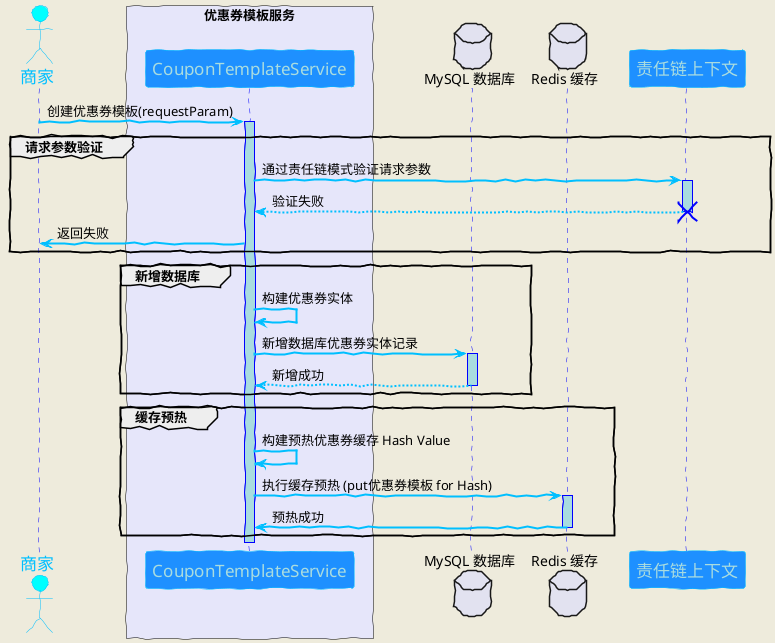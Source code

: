 @startuml
skinparam actorBorderColor Black
skinparam actorBackgroundColor LightSteelBlue
skinparam participantBorderColor Black
skinparam participantBackgroundColor White
skinparam sequenceArrowThickness 2
skinparam sequenceArrowColor DarkSlateGray
skinparam sequenceParticipantPadding 15
skinparam sequenceBoxBorderColor Black
skinparam sequenceBoxBackgroundColor #F0F8FF
skinparam participantFontSize 14
skinparam actorFontSize 14
skinparam noteBackgroundColor #FFFFE0
skinparam noteBorderColor Black
skinparam boxBackgroundColor #F0FFFF
skinparam boxBorderColor Black
skinparam handwritten true
skinparam backgroundColor #EEEBDC

skinparam sequence {
ArrowColor DeepSkyBlue
ActorBorderColor DeepSkyBlue
LifeLineBorderColor blue
LifeLineBackgroundColor #A9DCDF

ParticipantBorderColor DeepSkyBlue
ParticipantBackgroundColor DodgerBlue
ParticipantFontName Impact
ParticipantFontSize 17
ParticipantFontColor #A9DCDF

ActorBackgroundColor aqua
ActorFontColor DeepSkyBlue
ActorFontSize 17
ActorFontName Aapex
}

actor 商家

box "优惠券模板服务" #E6E6FA
participant "CouponTemplateService" as 服务
end box

database "MySQL 数据库" as 数据库操作
database "Redis 缓存" as 缓存操作

participant "责任链上下文" as 责任链
skinparam participant {
    BackgroundColor #E6FFE6
    BorderColor Black
    FontSize 14
    FontColor Black
    BorderThickness 2
}
note right of 责任链
end note


商家 -> 服务 : 创建优惠券模板(requestParam)
activate 服务

group 请求参数验证
    skinparam groupBorderColor #D0F0C0
    skinparam groupBackgroundColor #E6F8E0
    服务 -> 责任链  : 通过责任链模式验证请求参数
    activate 责任链
    责任链 --> 服务 : 验证失败
    destroy 责任链
    服务 -> 商家 : 返回失败
end group

group 新增数据库

    skinparam groupBorderColor #F0E6FF
    skinparam groupBackgroundColor #F8E6FF
    activate 服务
    服务 -> 服务 : 构建优惠券实体
    服务 -> 数据库操作 : 新增数据库优惠券实体记录
    activate 数据库操作
    数据库操作 --> 服务 : 新增成功
    deactivate 数据库操作
end group

group 缓存预热
    skinparam groupBorderColor #E6F0F8
    skinparam groupBackgroundColor #E6F8F8
    服务 -> 服务 : 构建预热优惠券缓存 Hash Value
    服务 -> 缓存操作 : 执行缓存预热 (put优惠券模板 for Hash)
    activate 缓存操作
    缓存操作 -> 服务 : 预热成功
    deactivate 缓存操作

end group

deactivate 服务

@enduml
